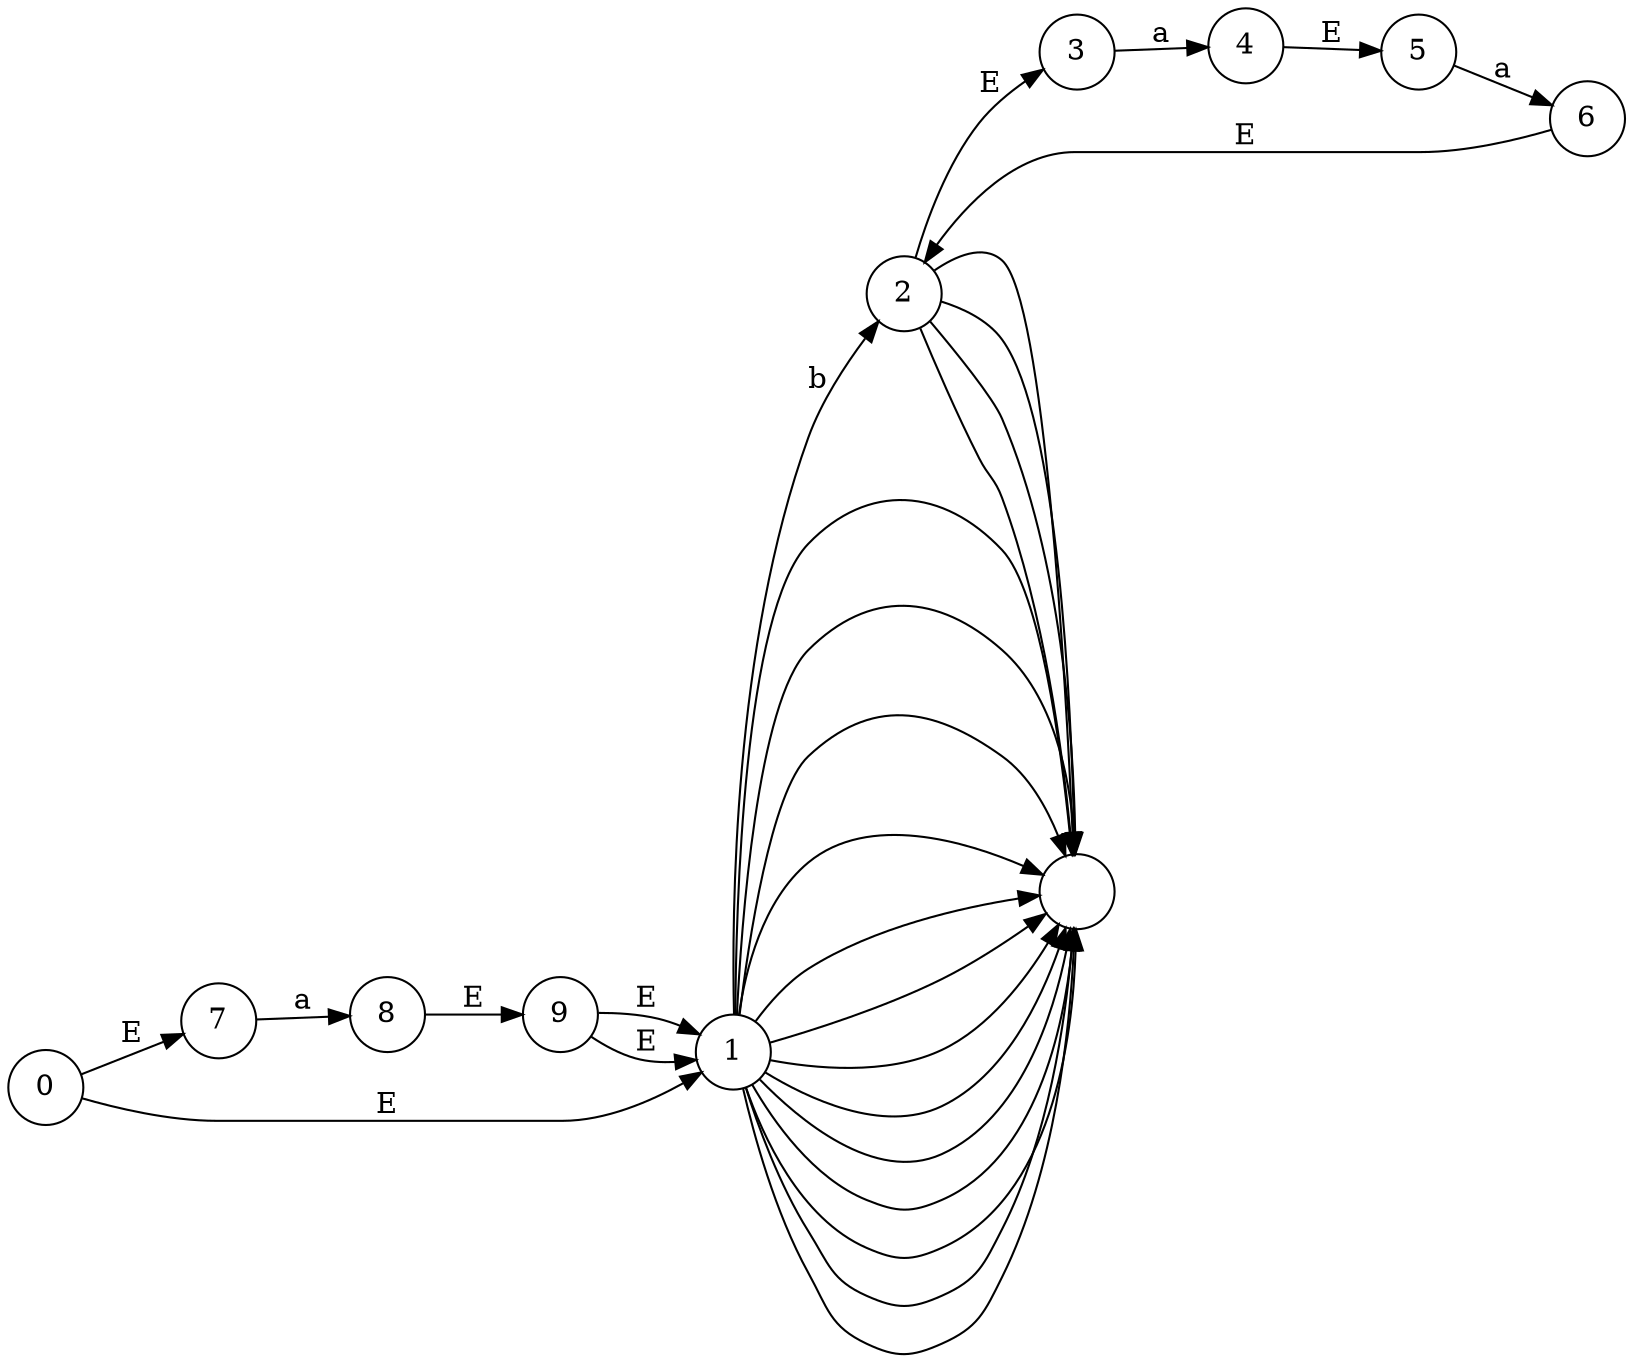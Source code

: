 // resultado
digraph NFA {
	graph [rankdir=LR]
	0 [shape=circle]
	7 [shape=circle]
	0 -> 7 [label=E]
	0 [shape=circle]
	1 [shape=circle]
	0 -> 1 [label=E]
	1 [shape=circle]
	2 [shape=circle]
	1 -> 2 [label=b]
	2 [shape=circle]
	3 [shape=circle]
	2 -> 3 [label=E]
	3 [shape=circle]
	4 [shape=circle]
	3 -> 4 [label=a]
	4 [shape=circle]
	5 [shape=circle]
	4 -> 5 [label=E]
	5 [shape=circle]
	6 [shape=circle]
	5 -> 6 [label=a]
	6 [shape=circle]
	2 [shape=circle]
	6 -> 2 [label=E]
	7 [shape=circle]
	8 [shape=circle]
	7 -> 8 [label=a]
	8 [shape=circle]
	9 [shape=circle]
	8 -> 9 [label=E]
	9 [shape=circle]
	1 [shape=circle]
	9 -> 1 [label=E]
	9 [shape=circle]
	1 [shape=circle]
	9 -> 1 [label=E]
	1 [shape=circle]
	" " [shape=circle]
	1 -> " " [label=" "]
	1 [shape=circle]
	" " [shape=circle]
	1 -> " " [label=" "]
	1 [shape=circle]
	" " [shape=circle]
	1 -> " " [label=" "]
	1 [shape=circle]
	" " [shape=circle]
	1 -> " " [label=" "]
	1 [shape=circle]
	" " [shape=circle]
	1 -> " " [label=" "]
	1 [shape=circle]
	" " [shape=circle]
	1 -> " " [label=" "]
	1 [shape=circle]
	" " [shape=circle]
	1 -> " " [label=" "]
	1 [shape=circle]
	" " [shape=circle]
	1 -> " " [label=" "]
	1 [shape=circle]
	" " [shape=circle]
	1 -> " " [label=" "]
	1 [shape=circle]
	" " [shape=circle]
	1 -> " " [label=" "]
	1 [shape=circle]
	" " [shape=circle]
	1 -> " " [label=" "]
	1 [shape=circle]
	" " [shape=circle]
	1 -> " " [label=" "]
	1 [shape=circle]
	" " [shape=circle]
	1 -> " " [label=" "]
	2 [shape=circle]
	" " [shape=circle]
	2 -> " " [label=" "]
	2 [shape=circle]
	" " [shape=circle]
	2 -> " " [label=" "]
	2 [shape=circle]
	" " [shape=circle]
	2 -> " " [label=" "]
	2 [shape=circle]
	" " [shape=circle]
	2 -> " " [label=" "]
}
